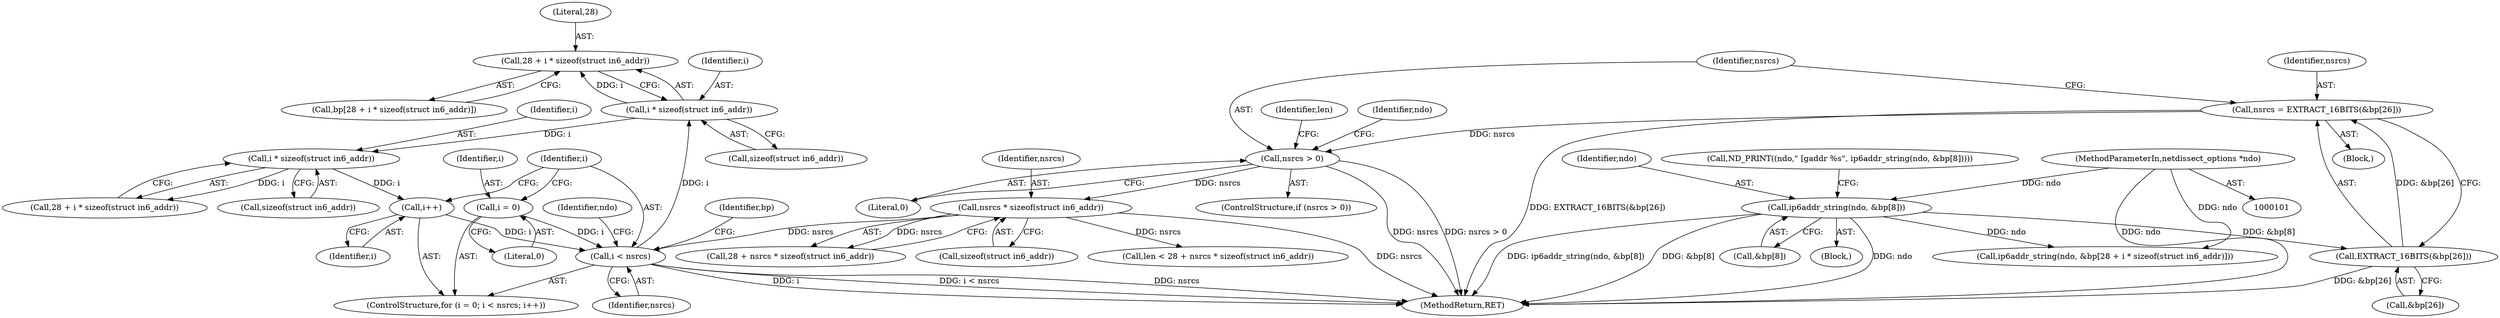 digraph "0_tcpdump_d7505276842e85bfd067fa21cdb32b8a2dc3c5e4_3@API" {
"1000328" [label="(Call,28 + i * sizeof(struct in6_addr))"];
"1000330" [label="(Call,i * sizeof(struct in6_addr))"];
"1000319" [label="(Call,i < nsrcs)"];
"1000322" [label="(Call,i++)"];
"1000348" [label="(Call,i * sizeof(struct in6_addr))"];
"1000316" [label="(Call,i = 0)"];
"1000295" [label="(Call,nsrcs * sizeof(struct in6_addr))"];
"1000286" [label="(Call,nsrcs > 0)"];
"1000278" [label="(Call,nsrcs = EXTRACT_16BITS(&bp[26]))"];
"1000280" [label="(Call,EXTRACT_16BITS(&bp[26]))"];
"1000191" [label="(Call,ip6addr_string(ndo, &bp[8]))"];
"1000102" [label="(MethodParameterIn,netdissect_options *ndo)"];
"1000288" [label="(Literal,0)"];
"1000281" [label="(Call,&bp[26])"];
"1000329" [label="(Literal,28)"];
"1000317" [label="(Identifier,i)"];
"1000278" [label="(Call,nsrcs = EXTRACT_16BITS(&bp[26]))"];
"1000105" [label="(Block,)"];
"1000332" [label="(Call,sizeof(struct in6_addr))"];
"1000286" [label="(Call,nsrcs > 0)"];
"1000322" [label="(Call,i++)"];
"1000327" [label="(Identifier,bp)"];
"1000354" [label="(Identifier,ndo)"];
"1000191" [label="(Call,ip6addr_string(ndo, &bp[8]))"];
"1000319" [label="(Call,i < nsrcs)"];
"1000280" [label="(Call,EXTRACT_16BITS(&bp[26]))"];
"1000331" [label="(Identifier,i)"];
"1000330" [label="(Call,i * sizeof(struct in6_addr))"];
"1000189" [label="(Block,)"];
"1000291" [label="(Call,len < 28 + nsrcs * sizeof(struct in6_addr))"];
"1000350" [label="(Call,sizeof(struct in6_addr))"];
"1000318" [label="(Literal,0)"];
"1000192" [label="(Identifier,ndo)"];
"1000287" [label="(Identifier,nsrcs)"];
"1000186" [label="(Call,ND_PRINT((ndo,\" [gaddr %s\", ip6addr_string(ndo, &bp[8]))))"];
"1000341" [label="(Call,ip6addr_string(ndo, &bp[28 + i * sizeof(struct in6_addr)]))"];
"1000326" [label="(Call,bp[28 + i * sizeof(struct in6_addr)])"];
"1000346" [label="(Call,28 + i * sizeof(struct in6_addr))"];
"1000296" [label="(Identifier,nsrcs)"];
"1000315" [label="(ControlStructure,for (i = 0; i < nsrcs; i++))"];
"1000295" [label="(Call,nsrcs * sizeof(struct in6_addr))"];
"1000285" [label="(ControlStructure,if (nsrcs > 0))"];
"1000349" [label="(Identifier,i)"];
"1000320" [label="(Identifier,i)"];
"1000316" [label="(Call,i = 0)"];
"1000376" [label="(MethodReturn,RET)"];
"1000348" [label="(Call,i * sizeof(struct in6_addr))"];
"1000292" [label="(Identifier,len)"];
"1000193" [label="(Call,&bp[8])"];
"1000297" [label="(Call,sizeof(struct in6_addr))"];
"1000293" [label="(Call,28 + nsrcs * sizeof(struct in6_addr))"];
"1000102" [label="(MethodParameterIn,netdissect_options *ndo)"];
"1000323" [label="(Identifier,i)"];
"1000328" [label="(Call,28 + i * sizeof(struct in6_addr))"];
"1000321" [label="(Identifier,nsrcs)"];
"1000365" [label="(Identifier,ndo)"];
"1000279" [label="(Identifier,nsrcs)"];
"1000328" -> "1000326"  [label="AST: "];
"1000328" -> "1000330"  [label="CFG: "];
"1000329" -> "1000328"  [label="AST: "];
"1000330" -> "1000328"  [label="AST: "];
"1000326" -> "1000328"  [label="CFG: "];
"1000330" -> "1000328"  [label="DDG: i"];
"1000330" -> "1000332"  [label="CFG: "];
"1000331" -> "1000330"  [label="AST: "];
"1000332" -> "1000330"  [label="AST: "];
"1000319" -> "1000330"  [label="DDG: i"];
"1000330" -> "1000348"  [label="DDG: i"];
"1000319" -> "1000315"  [label="AST: "];
"1000319" -> "1000321"  [label="CFG: "];
"1000320" -> "1000319"  [label="AST: "];
"1000321" -> "1000319"  [label="AST: "];
"1000327" -> "1000319"  [label="CFG: "];
"1000354" -> "1000319"  [label="CFG: "];
"1000319" -> "1000376"  [label="DDG: i < nsrcs"];
"1000319" -> "1000376"  [label="DDG: nsrcs"];
"1000319" -> "1000376"  [label="DDG: i"];
"1000322" -> "1000319"  [label="DDG: i"];
"1000316" -> "1000319"  [label="DDG: i"];
"1000295" -> "1000319"  [label="DDG: nsrcs"];
"1000322" -> "1000315"  [label="AST: "];
"1000322" -> "1000323"  [label="CFG: "];
"1000323" -> "1000322"  [label="AST: "];
"1000320" -> "1000322"  [label="CFG: "];
"1000348" -> "1000322"  [label="DDG: i"];
"1000348" -> "1000346"  [label="AST: "];
"1000348" -> "1000350"  [label="CFG: "];
"1000349" -> "1000348"  [label="AST: "];
"1000350" -> "1000348"  [label="AST: "];
"1000346" -> "1000348"  [label="CFG: "];
"1000348" -> "1000346"  [label="DDG: i"];
"1000316" -> "1000315"  [label="AST: "];
"1000316" -> "1000318"  [label="CFG: "];
"1000317" -> "1000316"  [label="AST: "];
"1000318" -> "1000316"  [label="AST: "];
"1000320" -> "1000316"  [label="CFG: "];
"1000295" -> "1000293"  [label="AST: "];
"1000295" -> "1000297"  [label="CFG: "];
"1000296" -> "1000295"  [label="AST: "];
"1000297" -> "1000295"  [label="AST: "];
"1000293" -> "1000295"  [label="CFG: "];
"1000295" -> "1000376"  [label="DDG: nsrcs"];
"1000295" -> "1000291"  [label="DDG: nsrcs"];
"1000295" -> "1000293"  [label="DDG: nsrcs"];
"1000286" -> "1000295"  [label="DDG: nsrcs"];
"1000286" -> "1000285"  [label="AST: "];
"1000286" -> "1000288"  [label="CFG: "];
"1000287" -> "1000286"  [label="AST: "];
"1000288" -> "1000286"  [label="AST: "];
"1000292" -> "1000286"  [label="CFG: "];
"1000365" -> "1000286"  [label="CFG: "];
"1000286" -> "1000376"  [label="DDG: nsrcs > 0"];
"1000286" -> "1000376"  [label="DDG: nsrcs"];
"1000278" -> "1000286"  [label="DDG: nsrcs"];
"1000278" -> "1000105"  [label="AST: "];
"1000278" -> "1000280"  [label="CFG: "];
"1000279" -> "1000278"  [label="AST: "];
"1000280" -> "1000278"  [label="AST: "];
"1000287" -> "1000278"  [label="CFG: "];
"1000278" -> "1000376"  [label="DDG: EXTRACT_16BITS(&bp[26])"];
"1000280" -> "1000278"  [label="DDG: &bp[26]"];
"1000280" -> "1000281"  [label="CFG: "];
"1000281" -> "1000280"  [label="AST: "];
"1000280" -> "1000376"  [label="DDG: &bp[26]"];
"1000191" -> "1000280"  [label="DDG: &bp[8]"];
"1000191" -> "1000189"  [label="AST: "];
"1000191" -> "1000193"  [label="CFG: "];
"1000192" -> "1000191"  [label="AST: "];
"1000193" -> "1000191"  [label="AST: "];
"1000186" -> "1000191"  [label="CFG: "];
"1000191" -> "1000376"  [label="DDG: ip6addr_string(ndo, &bp[8])"];
"1000191" -> "1000376"  [label="DDG: &bp[8]"];
"1000191" -> "1000376"  [label="DDG: ndo"];
"1000102" -> "1000191"  [label="DDG: ndo"];
"1000191" -> "1000341"  [label="DDG: ndo"];
"1000102" -> "1000101"  [label="AST: "];
"1000102" -> "1000376"  [label="DDG: ndo"];
"1000102" -> "1000341"  [label="DDG: ndo"];
}
